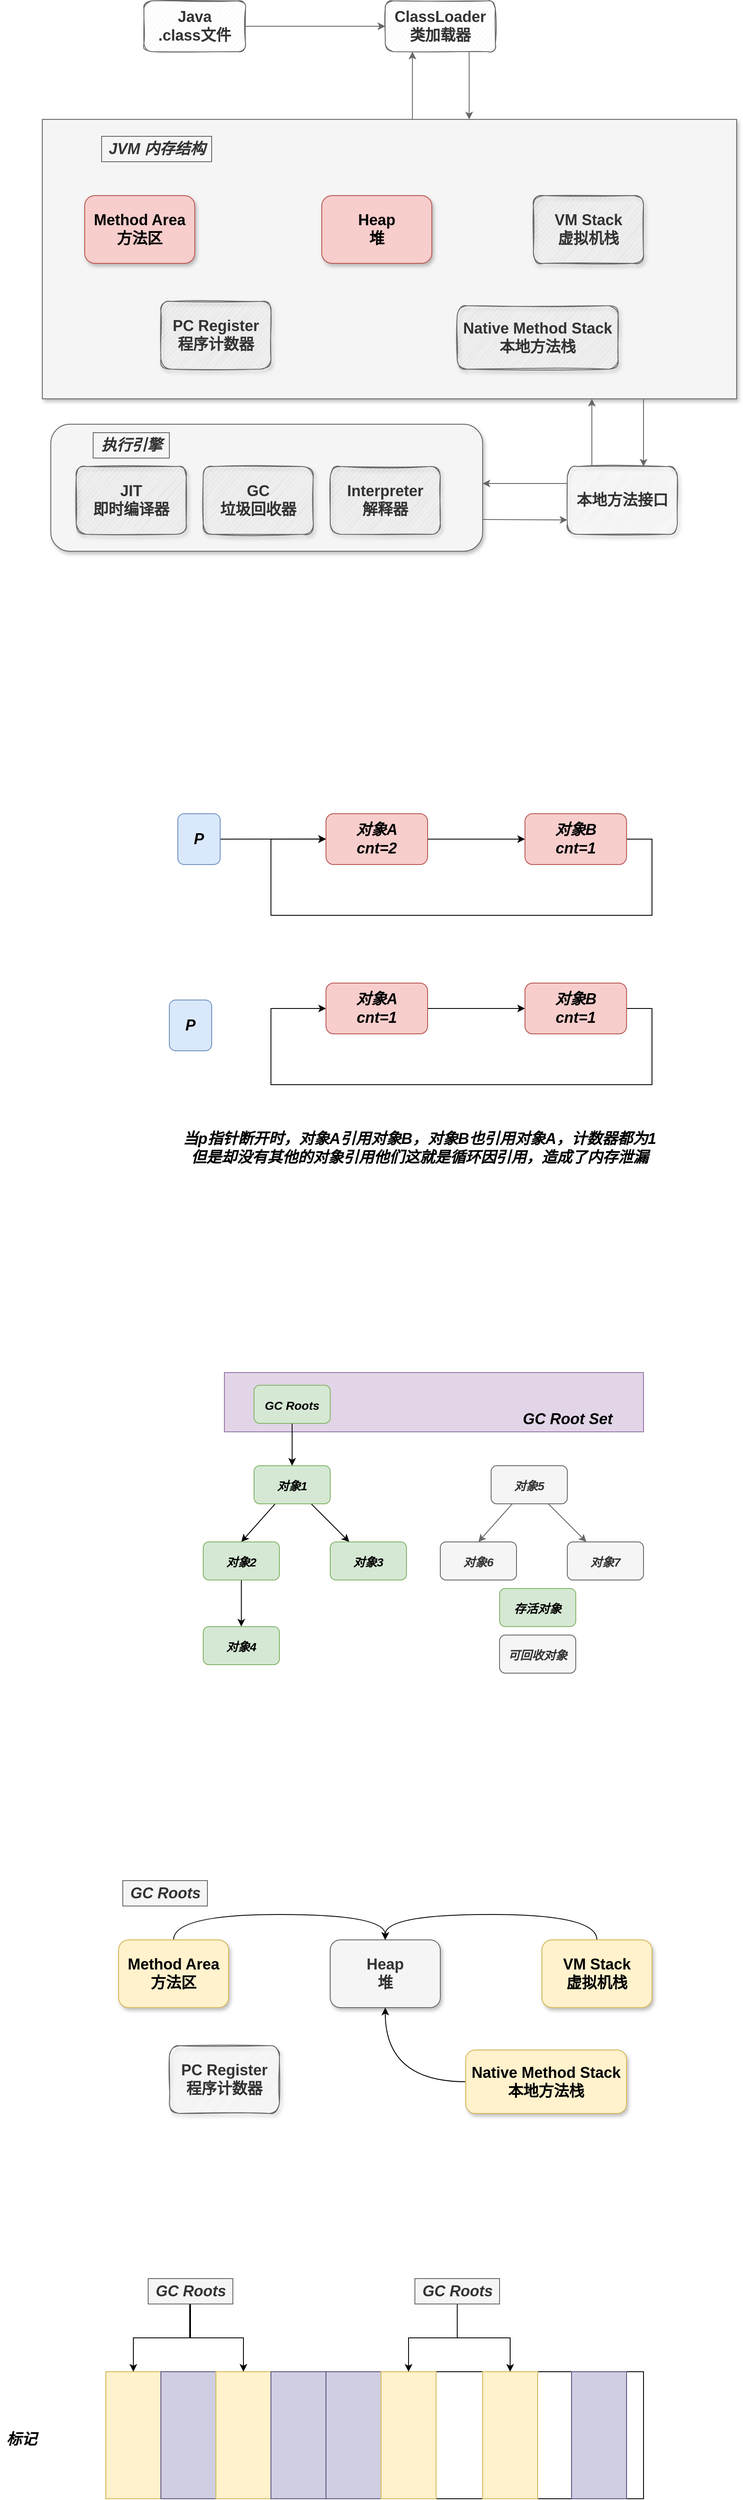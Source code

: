 <mxfile version="19.0.3" type="github">
  <diagram id="8h3l6JmPsTgKqjKdvGu1" name="Page-1">
    <mxGraphModel dx="1422" dy="706" grid="1" gridSize="10" guides="1" tooltips="1" connect="1" arrows="1" fold="1" page="1" pageScale="1" pageWidth="2339" pageHeight="3300" math="0" shadow="0">
      <root>
        <mxCell id="0" />
        <mxCell id="1" parent="0" />
        <mxCell id="ZQUlif8Db56IZMJPdO7F-18" style="edgeStyle=orthogonalEdgeStyle;rounded=0;orthogonalLoop=1;jettySize=auto;html=1;fontSize=18;fillColor=#f5f5f5;strokeColor=#666666;" parent="1" source="ZQUlif8Db56IZMJPdO7F-1" target="ZQUlif8Db56IZMJPdO7F-3" edge="1">
          <mxGeometry relative="1" as="geometry" />
        </mxCell>
        <mxCell id="ZQUlif8Db56IZMJPdO7F-1" value="&lt;b&gt;&lt;font style=&quot;font-size: 18px;&quot;&gt;Java&lt;br&gt;.class文件&lt;/font&gt;&lt;/b&gt;" style="rounded=1;whiteSpace=wrap;html=1;fillColor=#f5f5f5;strokeColor=#666666;sketch=1;fontColor=#333333;" parent="1" vertex="1">
          <mxGeometry x="310" y="80" width="120" height="60" as="geometry" />
        </mxCell>
        <mxCell id="ZQUlif8Db56IZMJPdO7F-3" value="&lt;b&gt;ClassLoader&lt;br&gt;类加载器&lt;/b&gt;" style="rounded=1;whiteSpace=wrap;html=1;sketch=1;fontSize=18;fillColor=#f5f5f5;strokeColor=#666666;fontColor=#333333;" parent="1" vertex="1">
          <mxGeometry x="595" y="80" width="130" height="60" as="geometry" />
        </mxCell>
        <mxCell id="ZQUlif8Db56IZMJPdO7F-5" value="" style="rounded=0;whiteSpace=wrap;html=1;sketch=0;fontSize=18;shadow=1;fillColor=#f5f5f5;strokeColor=#666666;fontColor=#333333;" parent="1" vertex="1">
          <mxGeometry x="190" y="220" width="820" height="330" as="geometry" />
        </mxCell>
        <mxCell id="ZQUlif8Db56IZMJPdO7F-7" value="&lt;b&gt;Method Area&lt;br&gt;方法区&lt;/b&gt;" style="rounded=1;whiteSpace=wrap;html=1;shadow=1;sketch=0;fontSize=18;fillColor=#f8cecc;strokeColor=#b85450;" parent="1" vertex="1">
          <mxGeometry x="240" y="310" width="130" height="80" as="geometry" />
        </mxCell>
        <mxCell id="ZQUlif8Db56IZMJPdO7F-8" value="&lt;b&gt;Heap&lt;br&gt;堆&lt;/b&gt;" style="rounded=1;whiteSpace=wrap;html=1;shadow=1;sketch=0;fontSize=18;fillColor=#f8cecc;strokeColor=#b85450;" parent="1" vertex="1">
          <mxGeometry x="520" y="310" width="130" height="80" as="geometry" />
        </mxCell>
        <mxCell id="ZQUlif8Db56IZMJPdO7F-9" value="&lt;b&gt;VM Stack&lt;br&gt;虚拟机栈&lt;/b&gt;" style="rounded=1;whiteSpace=wrap;html=1;shadow=1;sketch=1;fontSize=18;fillColor=#f5f5f5;strokeColor=#666666;fontColor=#333333;" parent="1" vertex="1">
          <mxGeometry x="770" y="310" width="130" height="80" as="geometry" />
        </mxCell>
        <mxCell id="ZQUlif8Db56IZMJPdO7F-10" value="&lt;b&gt;Native Method Stack&lt;br&gt;本地方法栈&lt;/b&gt;" style="rounded=1;whiteSpace=wrap;html=1;shadow=1;sketch=1;fontSize=18;fillColor=#f5f5f5;strokeColor=#666666;fontColor=#333333;" parent="1" vertex="1">
          <mxGeometry x="680" y="440" width="190" height="75" as="geometry" />
        </mxCell>
        <mxCell id="ZQUlif8Db56IZMJPdO7F-11" value="&lt;b&gt;PC Register&lt;br&gt;程序计数器&lt;/b&gt;" style="rounded=1;whiteSpace=wrap;html=1;shadow=1;sketch=1;fontSize=18;fillColor=#f5f5f5;strokeColor=#666666;fontColor=#333333;" parent="1" vertex="1">
          <mxGeometry x="330" y="435" width="130" height="80" as="geometry" />
        </mxCell>
        <mxCell id="ZQUlif8Db56IZMJPdO7F-12" value="&lt;b&gt;&lt;i&gt;JVM 内存结构&lt;/i&gt;&lt;/b&gt;" style="text;html=1;align=center;verticalAlign=middle;resizable=0;points=[];autosize=1;strokeColor=#666666;fillColor=#f5f5f5;fontSize=18;fontColor=#333333;" parent="1" vertex="1">
          <mxGeometry x="260" y="240" width="130" height="30" as="geometry" />
        </mxCell>
        <mxCell id="ZQUlif8Db56IZMJPdO7F-19" value="" style="rounded=1;whiteSpace=wrap;html=1;shadow=1;sketch=0;fontSize=18;fillColor=#f5f5f5;strokeColor=#666666;fontColor=#333333;" parent="1" vertex="1">
          <mxGeometry x="200" y="580" width="510" height="150" as="geometry" />
        </mxCell>
        <mxCell id="ZQUlif8Db56IZMJPdO7F-20" value="&lt;b&gt;JIT&lt;br&gt;即时编译器&lt;/b&gt;" style="rounded=1;whiteSpace=wrap;html=1;shadow=1;sketch=1;fontSize=18;fillColor=#f5f5f5;strokeColor=#666666;fontColor=#333333;" parent="1" vertex="1">
          <mxGeometry x="230" y="630" width="130" height="80" as="geometry" />
        </mxCell>
        <mxCell id="ZQUlif8Db56IZMJPdO7F-21" value="&lt;b&gt;GC&lt;br&gt;垃圾回收器&lt;/b&gt;" style="rounded=1;whiteSpace=wrap;html=1;shadow=1;sketch=1;fontSize=18;fillColor=#f5f5f5;strokeColor=#666666;fontColor=#333333;" parent="1" vertex="1">
          <mxGeometry x="380" y="630" width="130" height="80" as="geometry" />
        </mxCell>
        <mxCell id="ZQUlif8Db56IZMJPdO7F-22" value="&lt;b&gt;Interpreter&lt;br&gt;解释器&lt;/b&gt;" style="rounded=1;whiteSpace=wrap;html=1;shadow=1;sketch=1;fontSize=18;fillColor=#f5f5f5;strokeColor=#666666;fontColor=#333333;" parent="1" vertex="1">
          <mxGeometry x="530" y="630" width="130" height="80" as="geometry" />
        </mxCell>
        <mxCell id="ZQUlif8Db56IZMJPdO7F-24" value="&lt;b&gt;&lt;i&gt;执行引擎&lt;/i&gt;&lt;/b&gt;" style="text;html=1;align=center;verticalAlign=middle;resizable=0;points=[];autosize=1;strokeColor=#666666;fillColor=#f5f5f5;fontSize=18;fontColor=#333333;" parent="1" vertex="1">
          <mxGeometry x="250" y="590" width="90" height="30" as="geometry" />
        </mxCell>
        <mxCell id="ZQUlif8Db56IZMJPdO7F-25" value="&lt;b&gt;本地方法接口&lt;/b&gt;" style="rounded=1;whiteSpace=wrap;html=1;shadow=1;sketch=1;fontSize=18;fillColor=#f5f5f5;strokeColor=#666666;fontColor=#333333;" parent="1" vertex="1">
          <mxGeometry x="810" y="630" width="130" height="80" as="geometry" />
        </mxCell>
        <mxCell id="ZQUlif8Db56IZMJPdO7F-28" value="" style="endArrow=classic;html=1;rounded=0;fontSize=18;fillColor=#f5f5f5;strokeColor=#666666;" parent="1" edge="1">
          <mxGeometry width="50" height="50" relative="1" as="geometry">
            <mxPoint x="839" y="630" as="sourcePoint" />
            <mxPoint x="839" y="550" as="targetPoint" />
          </mxGeometry>
        </mxCell>
        <mxCell id="ZQUlif8Db56IZMJPdO7F-29" value="" style="endArrow=none;html=1;rounded=0;fontSize=18;startArrow=classic;startFill=1;endFill=0;fillColor=#f5f5f5;strokeColor=#666666;" parent="1" edge="1">
          <mxGeometry width="50" height="50" relative="1" as="geometry">
            <mxPoint x="900" y="630" as="sourcePoint" />
            <mxPoint x="900" y="550" as="targetPoint" />
          </mxGeometry>
        </mxCell>
        <mxCell id="ZQUlif8Db56IZMJPdO7F-32" value="" style="endArrow=classic;html=1;rounded=0;fontSize=18;fillColor=#f5f5f5;strokeColor=#666666;" parent="1" edge="1">
          <mxGeometry width="50" height="50" relative="1" as="geometry">
            <mxPoint x="627.09" y="220" as="sourcePoint" />
            <mxPoint x="627.09" y="140" as="targetPoint" />
          </mxGeometry>
        </mxCell>
        <mxCell id="ZQUlif8Db56IZMJPdO7F-33" value="" style="endArrow=none;html=1;rounded=0;fontSize=18;startArrow=classic;startFill=1;endFill=0;fillColor=#f5f5f5;strokeColor=#666666;" parent="1" edge="1">
          <mxGeometry width="50" height="50" relative="1" as="geometry">
            <mxPoint x="694.09" y="220" as="sourcePoint" />
            <mxPoint x="694.09" y="140" as="targetPoint" />
          </mxGeometry>
        </mxCell>
        <mxCell id="ZQUlif8Db56IZMJPdO7F-34" value="" style="endArrow=classic;html=1;rounded=0;fontSize=18;exitX=0;exitY=0.25;exitDx=0;exitDy=0;fillColor=#f5f5f5;strokeColor=#666666;" parent="1" source="ZQUlif8Db56IZMJPdO7F-25" edge="1">
          <mxGeometry width="50" height="50" relative="1" as="geometry">
            <mxPoint x="789" y="650" as="sourcePoint" />
            <mxPoint x="710" y="650" as="targetPoint" />
          </mxGeometry>
        </mxCell>
        <mxCell id="ZQUlif8Db56IZMJPdO7F-35" value="" style="endArrow=none;html=1;rounded=0;fontSize=18;startArrow=classic;startFill=1;endFill=0;entryX=1;entryY=0.75;entryDx=0;entryDy=0;fillColor=#f5f5f5;strokeColor=#666666;" parent="1" target="ZQUlif8Db56IZMJPdO7F-19" edge="1">
          <mxGeometry width="50" height="50" relative="1" as="geometry">
            <mxPoint x="810" y="693" as="sourcePoint" />
            <mxPoint x="770" y="710" as="targetPoint" />
          </mxGeometry>
        </mxCell>
        <mxCell id="deBcPr4J8Tzdj9g3bw6M-3" style="edgeStyle=orthogonalEdgeStyle;rounded=0;orthogonalLoop=1;jettySize=auto;html=1;fontSize=18;" edge="1" parent="1" source="deBcPr4J8Tzdj9g3bw6M-1" target="deBcPr4J8Tzdj9g3bw6M-2">
          <mxGeometry relative="1" as="geometry" />
        </mxCell>
        <mxCell id="deBcPr4J8Tzdj9g3bw6M-1" value="&lt;b&gt;&lt;i&gt;&lt;font style=&quot;font-size: 18px;&quot;&gt;对象A&lt;br&gt;cnt=2&lt;br&gt;&lt;/font&gt;&lt;/i&gt;&lt;/b&gt;" style="rounded=1;whiteSpace=wrap;html=1;sketch=0;fillColor=#f8cecc;strokeColor=#b85450;" vertex="1" parent="1">
          <mxGeometry x="525" y="1040" width="120" height="60" as="geometry" />
        </mxCell>
        <mxCell id="deBcPr4J8Tzdj9g3bw6M-5" style="edgeStyle=orthogonalEdgeStyle;rounded=0;orthogonalLoop=1;jettySize=auto;html=1;entryX=0;entryY=0.5;entryDx=0;entryDy=0;fontSize=18;" edge="1" parent="1" source="deBcPr4J8Tzdj9g3bw6M-2" target="deBcPr4J8Tzdj9g3bw6M-1">
          <mxGeometry relative="1" as="geometry">
            <Array as="points">
              <mxPoint x="910" y="1070" />
              <mxPoint x="910" y="1160" />
              <mxPoint x="460" y="1160" />
              <mxPoint x="460" y="1070" />
            </Array>
          </mxGeometry>
        </mxCell>
        <mxCell id="deBcPr4J8Tzdj9g3bw6M-2" value="&lt;b&gt;&lt;i&gt;&lt;font style=&quot;font-size: 18px;&quot;&gt;对象B&lt;br&gt;cnt=1&lt;br&gt;&lt;/font&gt;&lt;/i&gt;&lt;/b&gt;" style="rounded=1;whiteSpace=wrap;html=1;sketch=0;fillColor=#f8cecc;strokeColor=#b85450;" vertex="1" parent="1">
          <mxGeometry x="760" y="1040" width="120" height="60" as="geometry" />
        </mxCell>
        <mxCell id="deBcPr4J8Tzdj9g3bw6M-6" value="" style="endArrow=classic;html=1;rounded=0;fontSize=18;" edge="1" parent="1">
          <mxGeometry width="50" height="50" relative="1" as="geometry">
            <mxPoint x="400" y="1070" as="sourcePoint" />
            <mxPoint x="525" y="1069.9" as="targetPoint" />
          </mxGeometry>
        </mxCell>
        <mxCell id="deBcPr4J8Tzdj9g3bw6M-7" value="&lt;b&gt;&lt;i&gt;P&lt;/i&gt;&lt;/b&gt;" style="rounded=1;whiteSpace=wrap;html=1;sketch=0;fontSize=18;fillColor=#dae8fc;strokeColor=#6c8ebf;" vertex="1" parent="1">
          <mxGeometry x="350" y="1040" width="50" height="60" as="geometry" />
        </mxCell>
        <mxCell id="deBcPr4J8Tzdj9g3bw6M-8" style="edgeStyle=orthogonalEdgeStyle;rounded=0;orthogonalLoop=1;jettySize=auto;html=1;fontSize=18;" edge="1" parent="1" source="deBcPr4J8Tzdj9g3bw6M-9" target="deBcPr4J8Tzdj9g3bw6M-11">
          <mxGeometry relative="1" as="geometry" />
        </mxCell>
        <mxCell id="deBcPr4J8Tzdj9g3bw6M-9" value="&lt;b&gt;&lt;i&gt;&lt;font style=&quot;font-size: 18px;&quot;&gt;对象A&lt;br&gt;cnt=1&lt;br&gt;&lt;/font&gt;&lt;/i&gt;&lt;/b&gt;" style="rounded=1;whiteSpace=wrap;html=1;sketch=0;fillColor=#f8cecc;strokeColor=#b85450;" vertex="1" parent="1">
          <mxGeometry x="525" y="1240" width="120" height="60" as="geometry" />
        </mxCell>
        <mxCell id="deBcPr4J8Tzdj9g3bw6M-10" style="edgeStyle=orthogonalEdgeStyle;rounded=0;orthogonalLoop=1;jettySize=auto;html=1;entryX=0;entryY=0.5;entryDx=0;entryDy=0;fontSize=18;" edge="1" parent="1" source="deBcPr4J8Tzdj9g3bw6M-11" target="deBcPr4J8Tzdj9g3bw6M-9">
          <mxGeometry relative="1" as="geometry">
            <Array as="points">
              <mxPoint x="910" y="1270" />
              <mxPoint x="910" y="1360" />
              <mxPoint x="460" y="1360" />
              <mxPoint x="460" y="1270" />
            </Array>
          </mxGeometry>
        </mxCell>
        <mxCell id="deBcPr4J8Tzdj9g3bw6M-11" value="&lt;b&gt;&lt;i&gt;&lt;font style=&quot;font-size: 18px;&quot;&gt;对象B&lt;br&gt;cnt=1&lt;br&gt;&lt;/font&gt;&lt;/i&gt;&lt;/b&gt;" style="rounded=1;whiteSpace=wrap;html=1;sketch=0;fillColor=#f8cecc;strokeColor=#b85450;" vertex="1" parent="1">
          <mxGeometry x="760" y="1240" width="120" height="60" as="geometry" />
        </mxCell>
        <mxCell id="deBcPr4J8Tzdj9g3bw6M-14" value="&lt;b&gt;&lt;i&gt;P&lt;/i&gt;&lt;/b&gt;" style="rounded=1;whiteSpace=wrap;html=1;sketch=0;fontSize=18;fillColor=#dae8fc;strokeColor=#6c8ebf;" vertex="1" parent="1">
          <mxGeometry x="340" y="1260" width="50" height="60" as="geometry" />
        </mxCell>
        <mxCell id="deBcPr4J8Tzdj9g3bw6M-15" value="&lt;b&gt;&lt;i&gt;当p指针断开时，对象A引用对象B，对象B也引用对象A，计数器都为1 &lt;br&gt;但是却没有其他的对象引用他们这就是循环因引用，造成了内存泄漏&lt;/i&gt;&lt;/b&gt;" style="text;html=1;align=center;verticalAlign=middle;resizable=0;points=[];autosize=1;strokeColor=none;fillColor=none;fontSize=18;" vertex="1" parent="1">
          <mxGeometry x="350" y="1410" width="570" height="50" as="geometry" />
        </mxCell>
        <mxCell id="deBcPr4J8Tzdj9g3bw6M-16" value="" style="rounded=0;whiteSpace=wrap;html=1;sketch=0;fontSize=18;fillColor=#e1d5e7;strokeColor=#9673a6;" vertex="1" parent="1">
          <mxGeometry x="405" y="1700" width="495" height="70" as="geometry" />
        </mxCell>
        <mxCell id="deBcPr4J8Tzdj9g3bw6M-17" value="&lt;b&gt;&lt;i&gt;GC Root Set&lt;/i&gt;&lt;/b&gt;" style="text;html=1;align=center;verticalAlign=middle;resizable=0;points=[];autosize=1;strokeColor=none;fillColor=none;fontSize=18;" vertex="1" parent="1">
          <mxGeometry x="750" y="1740" width="120" height="30" as="geometry" />
        </mxCell>
        <mxCell id="deBcPr4J8Tzdj9g3bw6M-24" value="" style="edgeStyle=orthogonalEdgeStyle;rounded=0;orthogonalLoop=1;jettySize=auto;html=1;fontSize=14;" edge="1" parent="1" source="deBcPr4J8Tzdj9g3bw6M-18" target="deBcPr4J8Tzdj9g3bw6M-20">
          <mxGeometry relative="1" as="geometry" />
        </mxCell>
        <mxCell id="deBcPr4J8Tzdj9g3bw6M-18" value="&lt;b&gt;&lt;i&gt;&lt;font style=&quot;font-size: 14px;&quot;&gt;GC Roots&lt;/font&gt;&lt;/i&gt;&lt;/b&gt;" style="rounded=1;whiteSpace=wrap;html=1;sketch=0;fontSize=18;fillColor=#d5e8d4;strokeColor=#82b366;" vertex="1" parent="1">
          <mxGeometry x="440" y="1715" width="90" height="45" as="geometry" />
        </mxCell>
        <mxCell id="deBcPr4J8Tzdj9g3bw6M-25" style="rounded=0;orthogonalLoop=1;jettySize=auto;html=1;entryX=0.5;entryY=0;entryDx=0;entryDy=0;fontSize=14;" edge="1" parent="1" source="deBcPr4J8Tzdj9g3bw6M-20" target="deBcPr4J8Tzdj9g3bw6M-21">
          <mxGeometry relative="1" as="geometry" />
        </mxCell>
        <mxCell id="deBcPr4J8Tzdj9g3bw6M-26" style="edgeStyle=none;rounded=0;orthogonalLoop=1;jettySize=auto;html=1;entryX=0.25;entryY=0;entryDx=0;entryDy=0;fontSize=14;" edge="1" parent="1" source="deBcPr4J8Tzdj9g3bw6M-20" target="deBcPr4J8Tzdj9g3bw6M-22">
          <mxGeometry relative="1" as="geometry" />
        </mxCell>
        <mxCell id="deBcPr4J8Tzdj9g3bw6M-20" value="&lt;span style=&quot;font-size: 14px;&quot;&gt;&lt;b&gt;&lt;i&gt;对象1&lt;/i&gt;&lt;/b&gt;&lt;/span&gt;" style="rounded=1;whiteSpace=wrap;html=1;sketch=0;fontSize=18;fillColor=#d5e8d4;strokeColor=#82b366;" vertex="1" parent="1">
          <mxGeometry x="440" y="1810" width="90" height="45" as="geometry" />
        </mxCell>
        <mxCell id="deBcPr4J8Tzdj9g3bw6M-27" value="" style="edgeStyle=none;rounded=0;orthogonalLoop=1;jettySize=auto;html=1;fontSize=14;" edge="1" parent="1" source="deBcPr4J8Tzdj9g3bw6M-21" target="deBcPr4J8Tzdj9g3bw6M-23">
          <mxGeometry relative="1" as="geometry" />
        </mxCell>
        <mxCell id="deBcPr4J8Tzdj9g3bw6M-21" value="&lt;span style=&quot;font-size: 14px;&quot;&gt;&lt;b&gt;&lt;i&gt;对象2&lt;/i&gt;&lt;/b&gt;&lt;/span&gt;" style="rounded=1;whiteSpace=wrap;html=1;sketch=0;fontSize=18;fillColor=#d5e8d4;strokeColor=#82b366;" vertex="1" parent="1">
          <mxGeometry x="380" y="1900" width="90" height="45" as="geometry" />
        </mxCell>
        <mxCell id="deBcPr4J8Tzdj9g3bw6M-22" value="&lt;span style=&quot;font-size: 14px;&quot;&gt;&lt;b&gt;&lt;i&gt;对象3&lt;/i&gt;&lt;/b&gt;&lt;/span&gt;" style="rounded=1;whiteSpace=wrap;html=1;sketch=0;fontSize=18;fillColor=#d5e8d4;strokeColor=#82b366;" vertex="1" parent="1">
          <mxGeometry x="530" y="1900" width="90" height="45" as="geometry" />
        </mxCell>
        <mxCell id="deBcPr4J8Tzdj9g3bw6M-23" value="&lt;span style=&quot;font-size: 14px;&quot;&gt;&lt;b&gt;&lt;i&gt;对象4&lt;/i&gt;&lt;/b&gt;&lt;/span&gt;" style="rounded=1;whiteSpace=wrap;html=1;sketch=0;fontSize=18;fillColor=#d5e8d4;strokeColor=#82b366;" vertex="1" parent="1">
          <mxGeometry x="380" y="2000" width="90" height="45" as="geometry" />
        </mxCell>
        <mxCell id="deBcPr4J8Tzdj9g3bw6M-28" style="rounded=0;orthogonalLoop=1;jettySize=auto;html=1;entryX=0.5;entryY=0;entryDx=0;entryDy=0;fontSize=14;fillColor=#f5f5f5;strokeColor=#666666;" edge="1" parent="1" source="deBcPr4J8Tzdj9g3bw6M-30" target="deBcPr4J8Tzdj9g3bw6M-31">
          <mxGeometry relative="1" as="geometry" />
        </mxCell>
        <mxCell id="deBcPr4J8Tzdj9g3bw6M-29" style="edgeStyle=none;rounded=0;orthogonalLoop=1;jettySize=auto;html=1;entryX=0.25;entryY=0;entryDx=0;entryDy=0;fontSize=14;fillColor=#f5f5f5;strokeColor=#666666;" edge="1" parent="1" source="deBcPr4J8Tzdj9g3bw6M-30" target="deBcPr4J8Tzdj9g3bw6M-32">
          <mxGeometry relative="1" as="geometry" />
        </mxCell>
        <mxCell id="deBcPr4J8Tzdj9g3bw6M-30" value="&lt;span style=&quot;font-size: 14px;&quot;&gt;&lt;b&gt;&lt;i&gt;对象5&lt;/i&gt;&lt;/b&gt;&lt;/span&gt;" style="rounded=1;whiteSpace=wrap;html=1;sketch=0;fontSize=18;fillColor=#f5f5f5;strokeColor=#666666;fontColor=#333333;" vertex="1" parent="1">
          <mxGeometry x="720" y="1810" width="90" height="45" as="geometry" />
        </mxCell>
        <mxCell id="deBcPr4J8Tzdj9g3bw6M-31" value="&lt;span style=&quot;font-size: 14px;&quot;&gt;&lt;b&gt;&lt;i&gt;对象6&lt;/i&gt;&lt;/b&gt;&lt;/span&gt;" style="rounded=1;whiteSpace=wrap;html=1;sketch=0;fontSize=18;fillColor=#f5f5f5;strokeColor=#666666;fontColor=#333333;" vertex="1" parent="1">
          <mxGeometry x="660" y="1900" width="90" height="45" as="geometry" />
        </mxCell>
        <mxCell id="deBcPr4J8Tzdj9g3bw6M-32" value="&lt;span style=&quot;font-size: 14px;&quot;&gt;&lt;b&gt;&lt;i&gt;对象7&lt;/i&gt;&lt;/b&gt;&lt;/span&gt;" style="rounded=1;whiteSpace=wrap;html=1;sketch=0;fontSize=18;fillColor=#f5f5f5;strokeColor=#666666;fontColor=#333333;" vertex="1" parent="1">
          <mxGeometry x="810" y="1900" width="90" height="45" as="geometry" />
        </mxCell>
        <mxCell id="deBcPr4J8Tzdj9g3bw6M-33" value="&lt;span style=&quot;font-size: 14px;&quot;&gt;&lt;b&gt;&lt;i&gt;存活对象&lt;/i&gt;&lt;/b&gt;&lt;/span&gt;" style="rounded=1;whiteSpace=wrap;html=1;sketch=0;fontSize=18;fillColor=#d5e8d4;strokeColor=#82b366;" vertex="1" parent="1">
          <mxGeometry x="730" y="1955" width="90" height="45" as="geometry" />
        </mxCell>
        <mxCell id="deBcPr4J8Tzdj9g3bw6M-34" value="&lt;span style=&quot;font-size: 14px;&quot;&gt;&lt;b&gt;&lt;i&gt;可回收对象&lt;/i&gt;&lt;/b&gt;&lt;/span&gt;" style="rounded=1;whiteSpace=wrap;html=1;sketch=0;fontSize=18;fillColor=#f5f5f5;strokeColor=#666666;fontColor=#333333;" vertex="1" parent="1">
          <mxGeometry x="730" y="2010" width="90" height="45" as="geometry" />
        </mxCell>
        <mxCell id="deBcPr4J8Tzdj9g3bw6M-44" style="edgeStyle=orthogonalEdgeStyle;curved=1;rounded=0;orthogonalLoop=1;jettySize=auto;html=1;entryX=0.5;entryY=0;entryDx=0;entryDy=0;fontSize=14;exitX=0.5;exitY=0;exitDx=0;exitDy=0;" edge="1" parent="1" source="deBcPr4J8Tzdj9g3bw6M-36" target="deBcPr4J8Tzdj9g3bw6M-37">
          <mxGeometry relative="1" as="geometry">
            <Array as="points">
              <mxPoint x="345" y="2340" />
              <mxPoint x="595" y="2340" />
            </Array>
          </mxGeometry>
        </mxCell>
        <mxCell id="deBcPr4J8Tzdj9g3bw6M-36" value="&lt;b&gt;Method Area&lt;br&gt;方法区&lt;/b&gt;" style="rounded=1;whiteSpace=wrap;html=1;shadow=1;sketch=0;fontSize=18;fillColor=#fff2cc;strokeColor=#d6b656;" vertex="1" parent="1">
          <mxGeometry x="280" y="2370" width="130" height="80" as="geometry" />
        </mxCell>
        <mxCell id="deBcPr4J8Tzdj9g3bw6M-37" value="&lt;b&gt;Heap&lt;br&gt;堆&lt;/b&gt;" style="rounded=1;whiteSpace=wrap;html=1;shadow=1;sketch=0;fontSize=18;fillColor=#f5f5f5;strokeColor=#666666;fontColor=#333333;" vertex="1" parent="1">
          <mxGeometry x="530" y="2370" width="130" height="80" as="geometry" />
        </mxCell>
        <mxCell id="deBcPr4J8Tzdj9g3bw6M-42" style="edgeStyle=orthogonalEdgeStyle;rounded=0;orthogonalLoop=1;jettySize=auto;html=1;fontSize=14;curved=1;" edge="1" parent="1" source="deBcPr4J8Tzdj9g3bw6M-38" target="deBcPr4J8Tzdj9g3bw6M-37">
          <mxGeometry relative="1" as="geometry">
            <Array as="points">
              <mxPoint x="845" y="2340" />
              <mxPoint x="595" y="2340" />
            </Array>
          </mxGeometry>
        </mxCell>
        <mxCell id="deBcPr4J8Tzdj9g3bw6M-38" value="&lt;b&gt;VM Stack&lt;br&gt;虚拟机栈&lt;/b&gt;" style="rounded=1;whiteSpace=wrap;html=1;shadow=1;sketch=0;fontSize=18;fillColor=#fff2cc;strokeColor=#d6b656;" vertex="1" parent="1">
          <mxGeometry x="780" y="2370" width="130" height="80" as="geometry" />
        </mxCell>
        <mxCell id="deBcPr4J8Tzdj9g3bw6M-45" style="edgeStyle=orthogonalEdgeStyle;curved=1;rounded=0;orthogonalLoop=1;jettySize=auto;html=1;entryX=0.5;entryY=1;entryDx=0;entryDy=0;fontSize=14;" edge="1" parent="1" source="deBcPr4J8Tzdj9g3bw6M-39" target="deBcPr4J8Tzdj9g3bw6M-37">
          <mxGeometry relative="1" as="geometry" />
        </mxCell>
        <mxCell id="deBcPr4J8Tzdj9g3bw6M-39" value="&lt;b&gt;Native Method Stack&lt;br&gt;本地方法栈&lt;/b&gt;" style="rounded=1;whiteSpace=wrap;html=1;shadow=1;sketch=0;fontSize=18;fillColor=#fff2cc;strokeColor=#d6b656;" vertex="1" parent="1">
          <mxGeometry x="690" y="2500" width="190" height="75" as="geometry" />
        </mxCell>
        <mxCell id="deBcPr4J8Tzdj9g3bw6M-40" value="&lt;b&gt;PC Register&lt;br&gt;程序计数器&lt;/b&gt;" style="rounded=1;whiteSpace=wrap;html=1;shadow=1;sketch=1;fontSize=18;fillColor=#f5f5f5;strokeColor=#666666;fontColor=#333333;" vertex="1" parent="1">
          <mxGeometry x="340" y="2495" width="130" height="80" as="geometry" />
        </mxCell>
        <mxCell id="deBcPr4J8Tzdj9g3bw6M-41" value="&lt;b&gt;&lt;i&gt;GC Roots&lt;/i&gt;&lt;/b&gt;" style="text;html=1;align=center;verticalAlign=middle;resizable=0;points=[];autosize=1;strokeColor=#666666;fillColor=#f5f5f5;fontSize=18;fontColor=#333333;" vertex="1" parent="1">
          <mxGeometry x="285" y="2300" width="100" height="30" as="geometry" />
        </mxCell>
        <mxCell id="deBcPr4J8Tzdj9g3bw6M-46" value="" style="rounded=0;whiteSpace=wrap;html=1;sketch=0;fontSize=14;" vertex="1" parent="1">
          <mxGeometry x="265" y="2880" width="635" height="150" as="geometry" />
        </mxCell>
        <mxCell id="deBcPr4J8Tzdj9g3bw6M-48" value="" style="rounded=0;whiteSpace=wrap;html=1;sketch=0;fontSize=14;fillColor=#fff2cc;strokeColor=#d6b656;" vertex="1" parent="1">
          <mxGeometry x="265" y="2880" width="65" height="150" as="geometry" />
        </mxCell>
        <mxCell id="deBcPr4J8Tzdj9g3bw6M-49" value="" style="rounded=0;whiteSpace=wrap;html=1;sketch=0;fontSize=14;fillColor=#d0cee2;strokeColor=#56517e;" vertex="1" parent="1">
          <mxGeometry x="330" y="2880" width="65" height="150" as="geometry" />
        </mxCell>
        <mxCell id="deBcPr4J8Tzdj9g3bw6M-50" value="" style="rounded=0;whiteSpace=wrap;html=1;sketch=0;fontSize=14;fillColor=#fff2cc;strokeColor=#d6b656;" vertex="1" parent="1">
          <mxGeometry x="395" y="2880" width="65" height="150" as="geometry" />
        </mxCell>
        <mxCell id="deBcPr4J8Tzdj9g3bw6M-51" value="" style="rounded=0;whiteSpace=wrap;html=1;sketch=0;fontSize=14;fillColor=#d0cee2;strokeColor=#56517e;" vertex="1" parent="1">
          <mxGeometry x="460" y="2880" width="65" height="150" as="geometry" />
        </mxCell>
        <mxCell id="deBcPr4J8Tzdj9g3bw6M-52" value="" style="rounded=0;whiteSpace=wrap;html=1;sketch=0;fontSize=14;fillColor=#d0cee2;strokeColor=#56517e;" vertex="1" parent="1">
          <mxGeometry x="525" y="2880" width="65" height="150" as="geometry" />
        </mxCell>
        <mxCell id="deBcPr4J8Tzdj9g3bw6M-53" value="" style="rounded=0;whiteSpace=wrap;html=1;sketch=0;fontSize=14;fillColor=#fff2cc;strokeColor=#d6b656;" vertex="1" parent="1">
          <mxGeometry x="590" y="2880" width="65" height="150" as="geometry" />
        </mxCell>
        <mxCell id="deBcPr4J8Tzdj9g3bw6M-54" value="" style="rounded=0;whiteSpace=wrap;html=1;sketch=0;fontSize=14;fillColor=#fff2cc;strokeColor=#d6b656;" vertex="1" parent="1">
          <mxGeometry x="710" y="2880" width="65" height="150" as="geometry" />
        </mxCell>
        <mxCell id="deBcPr4J8Tzdj9g3bw6M-55" value="" style="rounded=0;whiteSpace=wrap;html=1;sketch=0;fontSize=14;fillColor=#d0cee2;strokeColor=#56517e;" vertex="1" parent="1">
          <mxGeometry x="815" y="2880" width="65" height="150" as="geometry" />
        </mxCell>
        <mxCell id="deBcPr4J8Tzdj9g3bw6M-59" style="edgeStyle=orthogonalEdgeStyle;rounded=0;orthogonalLoop=1;jettySize=auto;html=1;entryX=0.5;entryY=0;entryDx=0;entryDy=0;fontSize=14;exitX=0.49;exitY=1;exitDx=0;exitDy=0;exitPerimeter=0;" edge="1" parent="1" source="deBcPr4J8Tzdj9g3bw6M-57" target="deBcPr4J8Tzdj9g3bw6M-48">
          <mxGeometry relative="1" as="geometry" />
        </mxCell>
        <mxCell id="deBcPr4J8Tzdj9g3bw6M-60" style="edgeStyle=orthogonalEdgeStyle;rounded=0;orthogonalLoop=1;jettySize=auto;html=1;entryX=0.5;entryY=0;entryDx=0;entryDy=0;fontSize=14;" edge="1" parent="1" source="deBcPr4J8Tzdj9g3bw6M-57" target="deBcPr4J8Tzdj9g3bw6M-50">
          <mxGeometry relative="1" as="geometry" />
        </mxCell>
        <mxCell id="deBcPr4J8Tzdj9g3bw6M-57" value="&lt;b&gt;&lt;i&gt;GC Roots&lt;/i&gt;&lt;/b&gt;" style="text;html=1;align=center;verticalAlign=middle;resizable=0;points=[];autosize=1;strokeColor=#666666;fillColor=#f5f5f5;fontSize=18;fontColor=#333333;" vertex="1" parent="1">
          <mxGeometry x="315" y="2770" width="100" height="30" as="geometry" />
        </mxCell>
        <mxCell id="deBcPr4J8Tzdj9g3bw6M-61" style="edgeStyle=orthogonalEdgeStyle;rounded=0;orthogonalLoop=1;jettySize=auto;html=1;entryX=0.5;entryY=0;entryDx=0;entryDy=0;fontSize=14;" edge="1" parent="1" source="deBcPr4J8Tzdj9g3bw6M-58" target="deBcPr4J8Tzdj9g3bw6M-53">
          <mxGeometry relative="1" as="geometry" />
        </mxCell>
        <mxCell id="deBcPr4J8Tzdj9g3bw6M-62" style="edgeStyle=orthogonalEdgeStyle;rounded=0;orthogonalLoop=1;jettySize=auto;html=1;entryX=0.5;entryY=0;entryDx=0;entryDy=0;fontSize=14;" edge="1" parent="1" source="deBcPr4J8Tzdj9g3bw6M-58" target="deBcPr4J8Tzdj9g3bw6M-54">
          <mxGeometry relative="1" as="geometry" />
        </mxCell>
        <mxCell id="deBcPr4J8Tzdj9g3bw6M-58" value="&lt;b&gt;&lt;i&gt;GC Roots&lt;/i&gt;&lt;/b&gt;" style="text;html=1;align=center;verticalAlign=middle;resizable=0;points=[];autosize=1;strokeColor=#666666;fillColor=#f5f5f5;fontSize=18;fontColor=#333333;" vertex="1" parent="1">
          <mxGeometry x="630" y="2770" width="100" height="30" as="geometry" />
        </mxCell>
        <mxCell id="deBcPr4J8Tzdj9g3bw6M-63" value="&lt;font style=&quot;font-size: 18px;&quot;&gt;&lt;b&gt;&lt;i&gt;标记&lt;/i&gt;&lt;/b&gt;&lt;/font&gt;" style="text;html=1;align=center;verticalAlign=middle;resizable=0;points=[];autosize=1;strokeColor=none;fillColor=none;fontSize=14;" vertex="1" parent="1">
          <mxGeometry x="140" y="2950" width="50" height="20" as="geometry" />
        </mxCell>
      </root>
    </mxGraphModel>
  </diagram>
</mxfile>
